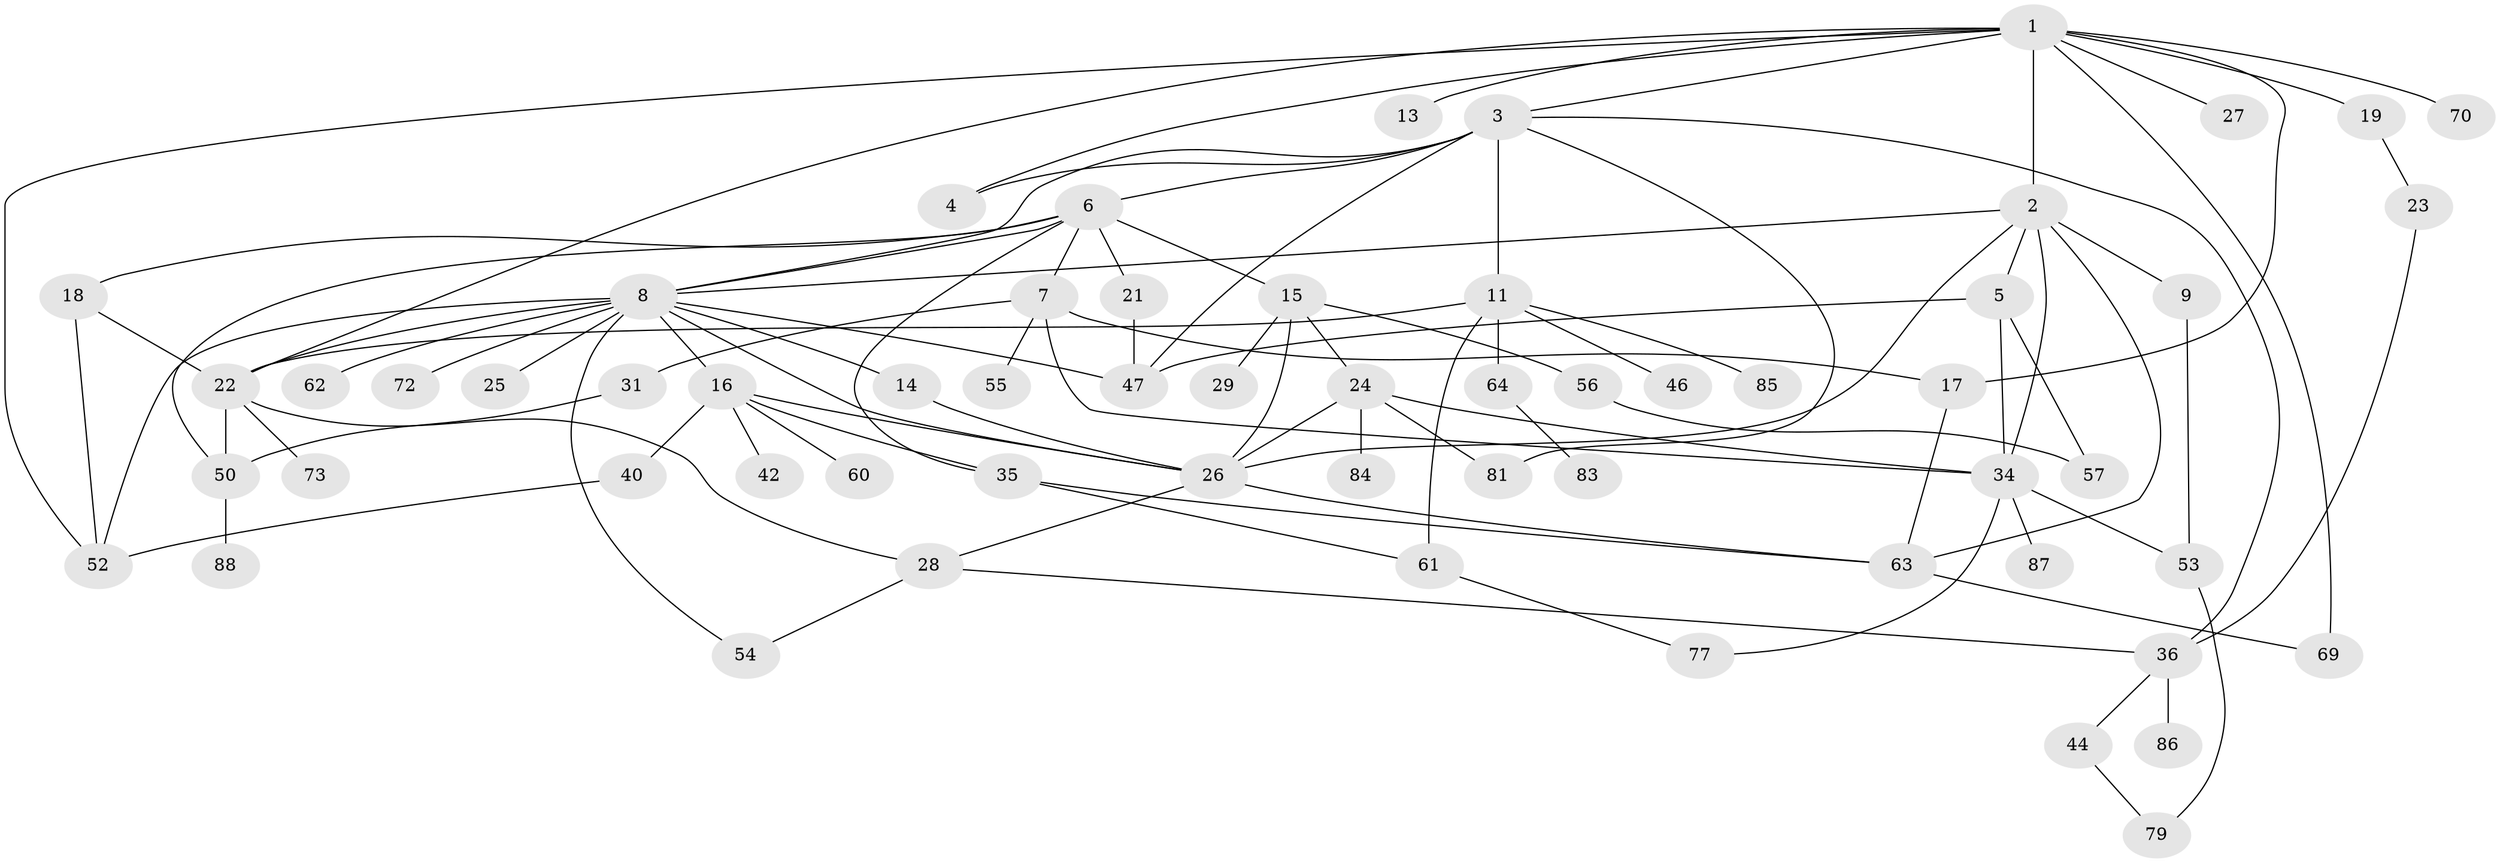 // Generated by graph-tools (version 1.1) at 2025/23/03/03/25 07:23:35]
// undirected, 60 vertices, 97 edges
graph export_dot {
graph [start="1"]
  node [color=gray90,style=filled];
  1 [super="+12"];
  2 [super="+51"];
  3 [super="+30"];
  4;
  5 [super="+68"];
  6 [super="+10"];
  7 [super="+74"];
  8 [super="+39"];
  9;
  11 [super="+41"];
  13 [super="+80"];
  14;
  15;
  16 [super="+33"];
  17;
  18 [super="+20"];
  19;
  21 [super="+65"];
  22 [super="+43"];
  23 [super="+49"];
  24 [super="+38"];
  25;
  26 [super="+32"];
  27;
  28 [super="+71"];
  29;
  31 [super="+48"];
  34 [super="+78"];
  35 [super="+66"];
  36 [super="+37"];
  40;
  42;
  44 [super="+45"];
  46;
  47;
  50 [super="+58"];
  52 [super="+67"];
  53 [super="+75"];
  54 [super="+59"];
  55;
  56;
  57;
  60;
  61;
  62;
  63 [super="+76"];
  64;
  69;
  70;
  72;
  73;
  77;
  79 [super="+82"];
  81;
  83;
  84;
  85;
  86;
  87;
  88;
  1 -- 2;
  1 -- 3;
  1 -- 4;
  1 -- 69;
  1 -- 70;
  1 -- 13;
  1 -- 17;
  1 -- 19;
  1 -- 22;
  1 -- 27;
  1 -- 52;
  2 -- 5;
  2 -- 8;
  2 -- 9;
  2 -- 63;
  2 -- 26;
  2 -- 34;
  3 -- 4;
  3 -- 6;
  3 -- 11;
  3 -- 81;
  3 -- 8;
  3 -- 47;
  3 -- 36;
  5 -- 34;
  5 -- 47;
  5 -- 57;
  6 -- 7;
  6 -- 21;
  6 -- 8;
  6 -- 18;
  6 -- 35;
  6 -- 50;
  6 -- 15;
  7 -- 31;
  7 -- 55;
  7 -- 17;
  7 -- 34;
  8 -- 14;
  8 -- 16;
  8 -- 25 [weight=2];
  8 -- 54;
  8 -- 62;
  8 -- 22;
  8 -- 52;
  8 -- 26;
  8 -- 72;
  8 -- 47;
  9 -- 53;
  11 -- 46;
  11 -- 22;
  11 -- 64;
  11 -- 61;
  11 -- 85;
  14 -- 26;
  15 -- 24;
  15 -- 26;
  15 -- 29;
  15 -- 56;
  16 -- 60;
  16 -- 26;
  16 -- 40;
  16 -- 42;
  16 -- 35;
  17 -- 63;
  18 -- 22;
  18 -- 52;
  19 -- 23;
  21 -- 47;
  22 -- 50;
  22 -- 73;
  22 -- 28;
  23 -- 36;
  24 -- 81;
  24 -- 84;
  24 -- 34;
  24 -- 26;
  26 -- 28;
  26 -- 63;
  28 -- 36;
  28 -- 54;
  31 -- 50;
  34 -- 53;
  34 -- 87;
  34 -- 77;
  35 -- 61;
  35 -- 63;
  36 -- 44;
  36 -- 86;
  40 -- 52;
  44 -- 79;
  50 -- 88;
  53 -- 79;
  56 -- 57;
  61 -- 77;
  63 -- 69;
  64 -- 83;
}
